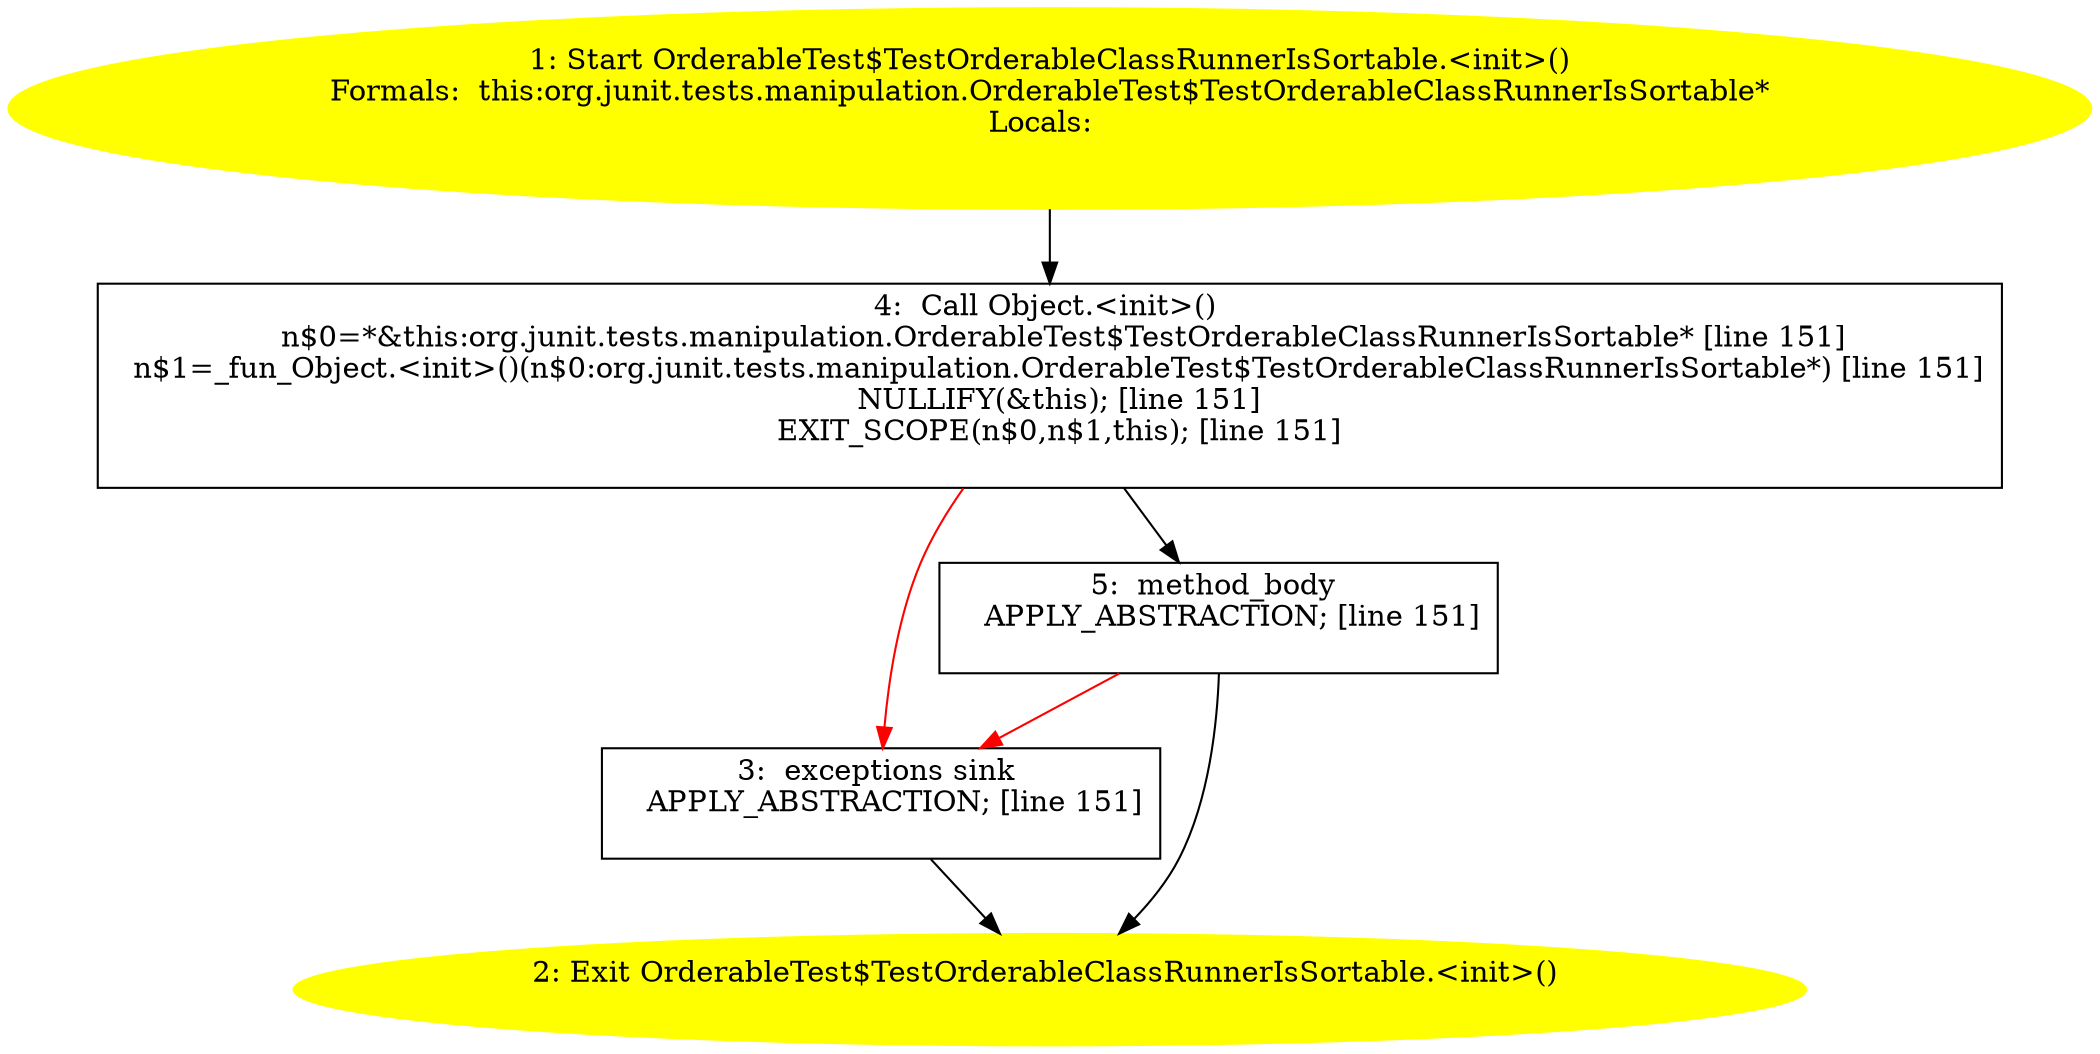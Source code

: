 /* @generated */
digraph cfg {
"org.junit.tests.manipulation.OrderableTest$TestOrderableClassRunnerIsSortable.<init>().e34df3bfbfdbf7c5e2a6d2856a95afef_1" [label="1: Start OrderableTest$TestOrderableClassRunnerIsSortable.<init>()\nFormals:  this:org.junit.tests.manipulation.OrderableTest$TestOrderableClassRunnerIsSortable*\nLocals:  \n  " color=yellow style=filled]
	

	 "org.junit.tests.manipulation.OrderableTest$TestOrderableClassRunnerIsSortable.<init>().e34df3bfbfdbf7c5e2a6d2856a95afef_1" -> "org.junit.tests.manipulation.OrderableTest$TestOrderableClassRunnerIsSortable.<init>().e34df3bfbfdbf7c5e2a6d2856a95afef_4" ;
"org.junit.tests.manipulation.OrderableTest$TestOrderableClassRunnerIsSortable.<init>().e34df3bfbfdbf7c5e2a6d2856a95afef_2" [label="2: Exit OrderableTest$TestOrderableClassRunnerIsSortable.<init>() \n  " color=yellow style=filled]
	

"org.junit.tests.manipulation.OrderableTest$TestOrderableClassRunnerIsSortable.<init>().e34df3bfbfdbf7c5e2a6d2856a95afef_3" [label="3:  exceptions sink \n   APPLY_ABSTRACTION; [line 151]\n " shape="box"]
	

	 "org.junit.tests.manipulation.OrderableTest$TestOrderableClassRunnerIsSortable.<init>().e34df3bfbfdbf7c5e2a6d2856a95afef_3" -> "org.junit.tests.manipulation.OrderableTest$TestOrderableClassRunnerIsSortable.<init>().e34df3bfbfdbf7c5e2a6d2856a95afef_2" ;
"org.junit.tests.manipulation.OrderableTest$TestOrderableClassRunnerIsSortable.<init>().e34df3bfbfdbf7c5e2a6d2856a95afef_4" [label="4:  Call Object.<init>() \n   n$0=*&this:org.junit.tests.manipulation.OrderableTest$TestOrderableClassRunnerIsSortable* [line 151]\n  n$1=_fun_Object.<init>()(n$0:org.junit.tests.manipulation.OrderableTest$TestOrderableClassRunnerIsSortable*) [line 151]\n  NULLIFY(&this); [line 151]\n  EXIT_SCOPE(n$0,n$1,this); [line 151]\n " shape="box"]
	

	 "org.junit.tests.manipulation.OrderableTest$TestOrderableClassRunnerIsSortable.<init>().e34df3bfbfdbf7c5e2a6d2856a95afef_4" -> "org.junit.tests.manipulation.OrderableTest$TestOrderableClassRunnerIsSortable.<init>().e34df3bfbfdbf7c5e2a6d2856a95afef_5" ;
	 "org.junit.tests.manipulation.OrderableTest$TestOrderableClassRunnerIsSortable.<init>().e34df3bfbfdbf7c5e2a6d2856a95afef_4" -> "org.junit.tests.manipulation.OrderableTest$TestOrderableClassRunnerIsSortable.<init>().e34df3bfbfdbf7c5e2a6d2856a95afef_3" [color="red" ];
"org.junit.tests.manipulation.OrderableTest$TestOrderableClassRunnerIsSortable.<init>().e34df3bfbfdbf7c5e2a6d2856a95afef_5" [label="5:  method_body \n   APPLY_ABSTRACTION; [line 151]\n " shape="box"]
	

	 "org.junit.tests.manipulation.OrderableTest$TestOrderableClassRunnerIsSortable.<init>().e34df3bfbfdbf7c5e2a6d2856a95afef_5" -> "org.junit.tests.manipulation.OrderableTest$TestOrderableClassRunnerIsSortable.<init>().e34df3bfbfdbf7c5e2a6d2856a95afef_2" ;
	 "org.junit.tests.manipulation.OrderableTest$TestOrderableClassRunnerIsSortable.<init>().e34df3bfbfdbf7c5e2a6d2856a95afef_5" -> "org.junit.tests.manipulation.OrderableTest$TestOrderableClassRunnerIsSortable.<init>().e34df3bfbfdbf7c5e2a6d2856a95afef_3" [color="red" ];
}
